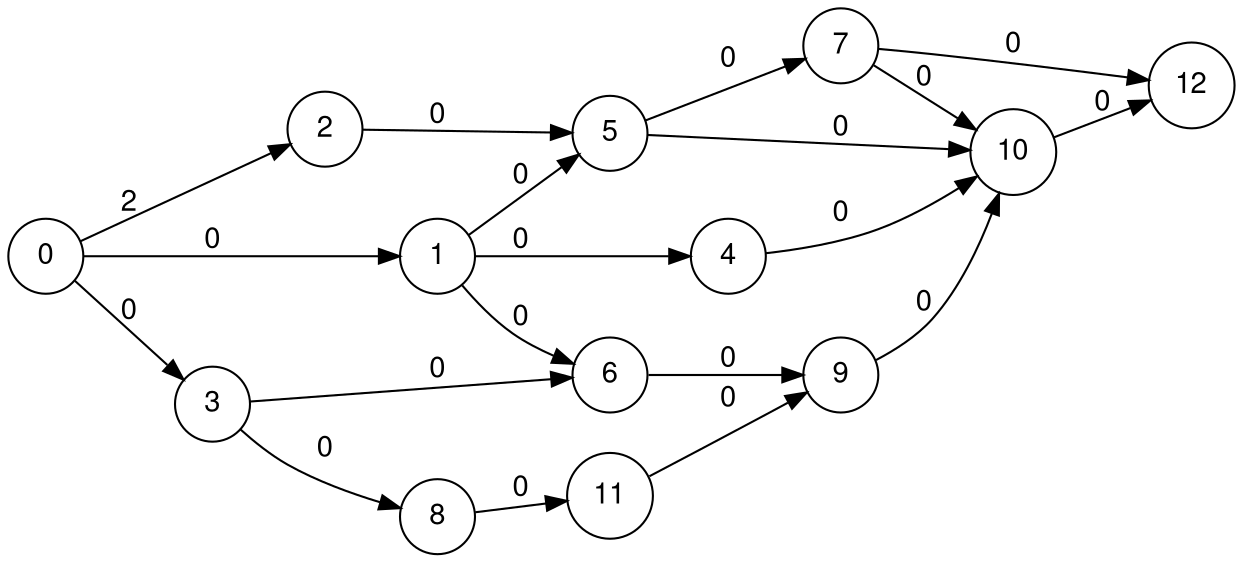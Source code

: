 digraph finite_state_machine { 

  fontname="Helvetica,Arial,sans-serif" 

  node [fontname="Helvetica,Arial,sans-serif"] 

  edge [fontname="Helvetica,Arial,sans-serif"] 

  rankdir=LR 
;
  node [shape = circle]; 

 0 -> 3 [label = "0"]

 0 -> 2 [label = "2"]

 0 -> 1 [label = "0"]

 1 -> 4 [label = "0"]

 1 -> 6 [label = "0"]

 1 -> 5 [label = "0"]

 4 -> 10 [label = "0"]

 2 -> 5 [label = "0"]

 10 -> 12 [label = "0"]

 3 -> 6 [label = "0"]

 3 -> 8 [label = "0"]

 6 -> 9 [label = "0"]

 8 -> 11 [label = "0"]

 11 -> 9 [label = "0"]

 9 -> 10 [label = "0"]

 5 -> 10 [label = "0"]

 5 -> 7 [label = "0"]

 7 -> 12 [label = "0"]

 7 -> 10 [label = "0"]

}
